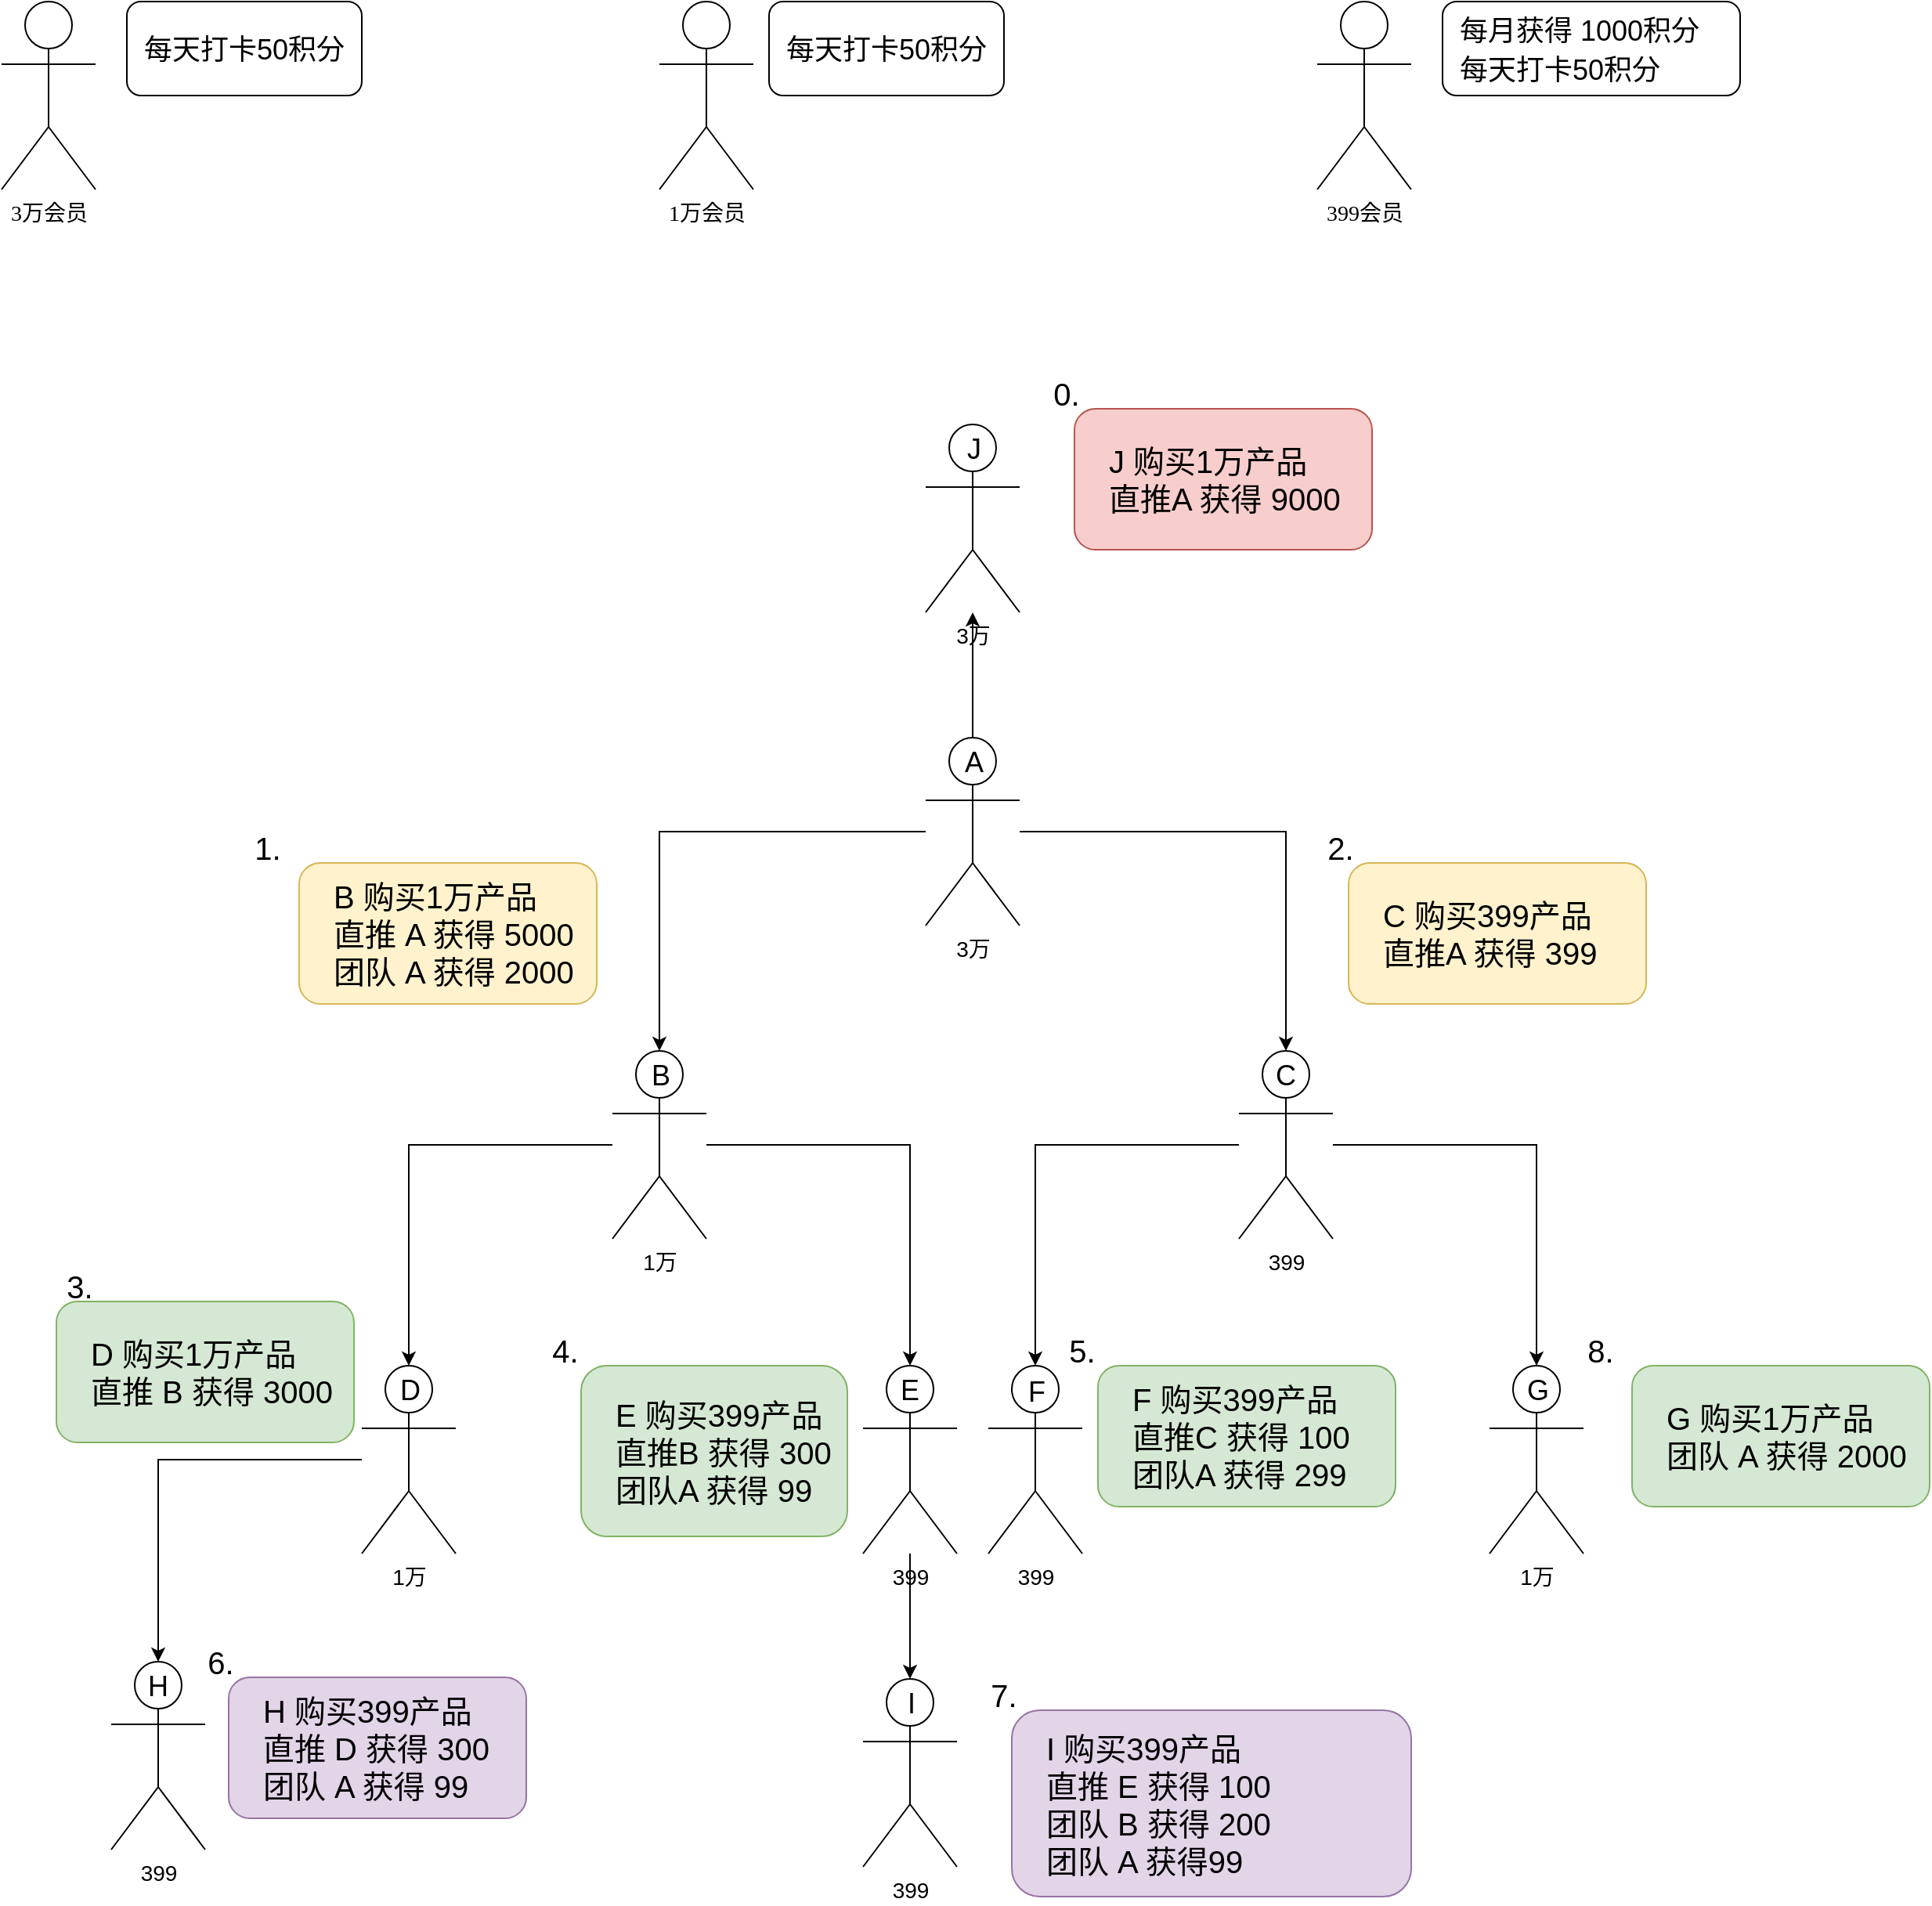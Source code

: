 <mxfile version="13.7.5" type="github">
  <diagram id="7nSo9XSUbkOztDkDhjZS" name="第 1 页">
    <mxGraphModel dx="1525" dy="1296" grid="1" gridSize="10" guides="1" tooltips="1" connect="1" arrows="1" fold="1" page="1" pageScale="1" pageWidth="827" pageHeight="583" math="0" shadow="0">
      <root>
        <mxCell id="0" />
        <mxCell id="1" parent="0" />
        <mxCell id="9olRrJjh9QZigTU5JMxW-1" value="&lt;span lang=&quot;EN-US&quot; style=&quot;font-size: 10.5pt ; font-family: &amp;#34;calibri&amp;#34; , &amp;#34;sans-serif&amp;#34;&quot;&gt;3&lt;/span&gt;&lt;span style=&quot;font-size: 10.5pt&quot;&gt;万会员&lt;/span&gt;" style="shape=umlActor;verticalLabelPosition=bottom;verticalAlign=top;html=1;outlineConnect=0;" parent="1" vertex="1">
          <mxGeometry x="280" y="-190" width="60" height="120" as="geometry" />
        </mxCell>
        <mxCell id="9olRrJjh9QZigTU5JMxW-2" value="&lt;span lang=&quot;EN-US&quot; style=&quot;font-size: 10.5pt ; font-family: &amp;#34;calibri&amp;#34; , &amp;#34;sans-serif&amp;#34;&quot;&gt;1&lt;/span&gt;&lt;span style=&quot;font-size: 10.5pt&quot;&gt;万会员&lt;/span&gt;" style="shape=umlActor;verticalLabelPosition=bottom;verticalAlign=top;html=1;outlineConnect=0;" parent="1" vertex="1">
          <mxGeometry x="700" y="-190" width="60" height="120" as="geometry" />
        </mxCell>
        <mxCell id="9olRrJjh9QZigTU5JMxW-3" value="&lt;span lang=&quot;EN-US&quot; style=&quot;font-size: 10.5pt ; font-family: &amp;#34;calibri&amp;#34; , &amp;#34;sans-serif&amp;#34;&quot;&gt;399&lt;/span&gt;&lt;span style=&quot;font-size: 10.5pt&quot;&gt;会员&lt;/span&gt;" style="shape=umlActor;verticalLabelPosition=bottom;verticalAlign=top;html=1;outlineConnect=0;" parent="1" vertex="1">
          <mxGeometry x="1120" y="-190" width="60" height="120" as="geometry" />
        </mxCell>
        <mxCell id="9olRrJjh9QZigTU5JMxW-47" value="" style="edgeStyle=orthogonalEdgeStyle;rounded=0;orthogonalLoop=1;jettySize=auto;html=1;fontColor=#000000;" parent="1" source="9olRrJjh9QZigTU5JMxW-45" target="9olRrJjh9QZigTU5JMxW-46" edge="1">
          <mxGeometry relative="1" as="geometry" />
        </mxCell>
        <mxCell id="9olRrJjh9QZigTU5JMxW-49" value="" style="edgeStyle=orthogonalEdgeStyle;rounded=0;orthogonalLoop=1;jettySize=auto;html=1;fontColor=#000000;" parent="1" source="9olRrJjh9QZigTU5JMxW-45" target="9olRrJjh9QZigTU5JMxW-48" edge="1">
          <mxGeometry relative="1" as="geometry" />
        </mxCell>
        <mxCell id="MjXQz9QSF1dvT8xX9M8X-8" value="" style="edgeStyle=orthogonalEdgeStyle;rounded=0;orthogonalLoop=1;jettySize=auto;html=1;fontSize=20;fontColor=#000000;" edge="1" parent="1" source="9olRrJjh9QZigTU5JMxW-45" target="MjXQz9QSF1dvT8xX9M8X-7">
          <mxGeometry relative="1" as="geometry" />
        </mxCell>
        <mxCell id="9olRrJjh9QZigTU5JMxW-45" value="&lt;font face=&quot;calibri, sans-serif&quot;&gt;&lt;span style=&quot;font-size: 14px&quot;&gt;3万&lt;/span&gt;&lt;/font&gt;" style="shape=umlActor;verticalLabelPosition=bottom;verticalAlign=top;html=1;outlineConnect=0;" parent="1" vertex="1">
          <mxGeometry x="870" y="280" width="60" height="120" as="geometry" />
        </mxCell>
        <mxCell id="9olRrJjh9QZigTU5JMxW-51" value="" style="edgeStyle=orthogonalEdgeStyle;rounded=0;orthogonalLoop=1;jettySize=auto;html=1;fontColor=#000000;" parent="1" source="9olRrJjh9QZigTU5JMxW-46" target="9olRrJjh9QZigTU5JMxW-50" edge="1">
          <mxGeometry relative="1" as="geometry" />
        </mxCell>
        <mxCell id="9olRrJjh9QZigTU5JMxW-53" value="" style="edgeStyle=orthogonalEdgeStyle;rounded=0;orthogonalLoop=1;jettySize=auto;html=1;fontColor=#000000;" parent="1" source="9olRrJjh9QZigTU5JMxW-46" target="9olRrJjh9QZigTU5JMxW-52" edge="1">
          <mxGeometry relative="1" as="geometry" />
        </mxCell>
        <mxCell id="9olRrJjh9QZigTU5JMxW-46" value="&lt;font face=&quot;calibri, sans-serif&quot;&gt;&lt;span style=&quot;font-size: 14px&quot;&gt;1万&lt;/span&gt;&lt;/font&gt;" style="shape=umlActor;verticalLabelPosition=bottom;verticalAlign=top;html=1;outlineConnect=0;" parent="1" vertex="1">
          <mxGeometry x="670" y="480" width="60" height="120" as="geometry" />
        </mxCell>
        <mxCell id="9olRrJjh9QZigTU5JMxW-55" value="" style="edgeStyle=orthogonalEdgeStyle;rounded=0;orthogonalLoop=1;jettySize=auto;html=1;fontColor=#000000;" parent="1" source="9olRrJjh9QZigTU5JMxW-48" target="9olRrJjh9QZigTU5JMxW-54" edge="1">
          <mxGeometry relative="1" as="geometry" />
        </mxCell>
        <mxCell id="9olRrJjh9QZigTU5JMxW-57" value="" style="edgeStyle=orthogonalEdgeStyle;rounded=0;orthogonalLoop=1;jettySize=auto;html=1;fontColor=#000000;" parent="1" source="9olRrJjh9QZigTU5JMxW-48" target="9olRrJjh9QZigTU5JMxW-56" edge="1">
          <mxGeometry relative="1" as="geometry" />
        </mxCell>
        <mxCell id="9olRrJjh9QZigTU5JMxW-48" value="&lt;font face=&quot;calibri, sans-serif&quot;&gt;&lt;span style=&quot;font-size: 14px&quot;&gt;399&lt;/span&gt;&lt;/font&gt;" style="shape=umlActor;verticalLabelPosition=bottom;verticalAlign=top;html=1;outlineConnect=0;" parent="1" vertex="1">
          <mxGeometry x="1070" y="480" width="60" height="120" as="geometry" />
        </mxCell>
        <mxCell id="9olRrJjh9QZigTU5JMxW-59" value="" style="edgeStyle=orthogonalEdgeStyle;rounded=0;orthogonalLoop=1;jettySize=auto;html=1;fontColor=#000000;" parent="1" source="9olRrJjh9QZigTU5JMxW-50" target="9olRrJjh9QZigTU5JMxW-58" edge="1">
          <mxGeometry relative="1" as="geometry" />
        </mxCell>
        <mxCell id="9olRrJjh9QZigTU5JMxW-50" value="&lt;font face=&quot;calibri, sans-serif&quot;&gt;&lt;span style=&quot;font-size: 14px&quot;&gt;1万&lt;/span&gt;&lt;/font&gt;" style="shape=umlActor;verticalLabelPosition=bottom;verticalAlign=top;html=1;outlineConnect=0;" parent="1" vertex="1">
          <mxGeometry x="510" y="681" width="60" height="120" as="geometry" />
        </mxCell>
        <mxCell id="9olRrJjh9QZigTU5JMxW-90" value="" style="edgeStyle=orthogonalEdgeStyle;rounded=0;orthogonalLoop=1;jettySize=auto;html=1;fontSize=20;fontColor=#000000;" parent="1" source="9olRrJjh9QZigTU5JMxW-52" target="9olRrJjh9QZigTU5JMxW-89" edge="1">
          <mxGeometry relative="1" as="geometry" />
        </mxCell>
        <mxCell id="9olRrJjh9QZigTU5JMxW-52" value="&lt;font face=&quot;calibri, sans-serif&quot;&gt;&lt;span style=&quot;font-size: 14px&quot;&gt;399&lt;/span&gt;&lt;/font&gt;" style="shape=umlActor;verticalLabelPosition=bottom;verticalAlign=top;html=1;outlineConnect=0;" parent="1" vertex="1">
          <mxGeometry x="830" y="681" width="60" height="120" as="geometry" />
        </mxCell>
        <mxCell id="9olRrJjh9QZigTU5JMxW-54" value="&lt;font face=&quot;calibri, sans-serif&quot;&gt;&lt;span style=&quot;font-size: 14px&quot;&gt;399&lt;/span&gt;&lt;/font&gt;" style="shape=umlActor;verticalLabelPosition=bottom;verticalAlign=top;html=1;outlineConnect=0;" parent="1" vertex="1">
          <mxGeometry x="910" y="681" width="60" height="120" as="geometry" />
        </mxCell>
        <mxCell id="9olRrJjh9QZigTU5JMxW-56" value="&lt;font face=&quot;calibri, sans-serif&quot;&gt;&lt;span style=&quot;font-size: 14px&quot;&gt;1万&lt;/span&gt;&lt;/font&gt;" style="shape=umlActor;verticalLabelPosition=bottom;verticalAlign=top;html=1;outlineConnect=0;" parent="1" vertex="1">
          <mxGeometry x="1230" y="681" width="60" height="120" as="geometry" />
        </mxCell>
        <mxCell id="9olRrJjh9QZigTU5JMxW-58" value="&lt;font face=&quot;calibri, sans-serif&quot;&gt;&lt;span style=&quot;font-size: 14px&quot;&gt;399&lt;/span&gt;&lt;/font&gt;" style="shape=umlActor;verticalLabelPosition=bottom;verticalAlign=top;html=1;outlineConnect=0;" parent="1" vertex="1">
          <mxGeometry x="350" y="870" width="60" height="120" as="geometry" />
        </mxCell>
        <mxCell id="9olRrJjh9QZigTU5JMxW-60" value="&lt;font style=&quot;font-size: 18px&quot;&gt;H&lt;/font&gt;" style="text;html=1;strokeColor=none;fillColor=none;align=center;verticalAlign=middle;whiteSpace=wrap;rounded=0;labelBackgroundColor=none;fontColor=#000000;" parent="1" vertex="1">
          <mxGeometry x="360" y="876" width="40" height="20" as="geometry" />
        </mxCell>
        <mxCell id="9olRrJjh9QZigTU5JMxW-61" value="&lt;span style=&quot;font-size: 18px&quot;&gt;D&lt;/span&gt;" style="text;html=1;strokeColor=none;fillColor=none;align=center;verticalAlign=middle;whiteSpace=wrap;rounded=0;labelBackgroundColor=none;fontColor=#000000;" parent="1" vertex="1">
          <mxGeometry x="521" y="687" width="40" height="20" as="geometry" />
        </mxCell>
        <mxCell id="9olRrJjh9QZigTU5JMxW-62" value="&lt;span style=&quot;font-size: 18px&quot;&gt;E&lt;/span&gt;" style="text;html=1;strokeColor=none;fillColor=none;align=center;verticalAlign=middle;whiteSpace=wrap;rounded=0;labelBackgroundColor=none;fontColor=#000000;" parent="1" vertex="1">
          <mxGeometry x="840" y="687" width="40" height="20" as="geometry" />
        </mxCell>
        <mxCell id="9olRrJjh9QZigTU5JMxW-63" value="&lt;span style=&quot;font-size: 18px&quot;&gt;F&lt;/span&gt;" style="text;html=1;strokeColor=none;fillColor=none;align=center;verticalAlign=middle;whiteSpace=wrap;rounded=0;labelBackgroundColor=none;fontColor=#000000;" parent="1" vertex="1">
          <mxGeometry x="921" y="688" width="40" height="20" as="geometry" />
        </mxCell>
        <mxCell id="9olRrJjh9QZigTU5JMxW-64" value="&lt;span style=&quot;font-size: 18px&quot;&gt;G&lt;/span&gt;" style="text;html=1;strokeColor=none;fillColor=none;align=center;verticalAlign=middle;whiteSpace=wrap;rounded=0;labelBackgroundColor=none;fontColor=#000000;" parent="1" vertex="1">
          <mxGeometry x="1241" y="687" width="40" height="20" as="geometry" />
        </mxCell>
        <mxCell id="9olRrJjh9QZigTU5JMxW-65" value="&lt;span style=&quot;font-size: 18px&quot;&gt;B&lt;/span&gt;" style="text;html=1;strokeColor=none;fillColor=none;align=center;verticalAlign=middle;whiteSpace=wrap;rounded=0;labelBackgroundColor=none;fontColor=#000000;" parent="1" vertex="1">
          <mxGeometry x="681" y="486" width="40" height="20" as="geometry" />
        </mxCell>
        <mxCell id="9olRrJjh9QZigTU5JMxW-66" value="&lt;span style=&quot;font-size: 18px&quot;&gt;C&lt;/span&gt;" style="text;html=1;strokeColor=none;fillColor=none;align=center;verticalAlign=middle;whiteSpace=wrap;rounded=0;labelBackgroundColor=none;fontColor=#000000;" parent="1" vertex="1">
          <mxGeometry x="1080" y="486" width="40" height="20" as="geometry" />
        </mxCell>
        <mxCell id="9olRrJjh9QZigTU5JMxW-67" value="&lt;span style=&quot;font-size: 18px&quot;&gt;A&lt;/span&gt;" style="text;html=1;strokeColor=none;fillColor=none;align=center;verticalAlign=middle;whiteSpace=wrap;rounded=0;labelBackgroundColor=none;fontColor=#000000;" parent="1" vertex="1">
          <mxGeometry x="881" y="286" width="40" height="20" as="geometry" />
        </mxCell>
        <mxCell id="9olRrJjh9QZigTU5JMxW-77" value="B 购买1万产品&lt;br&gt;直推 A 获得 5000&lt;br&gt;团队 A 获得 2000" style="rounded=1;whiteSpace=wrap;html=1;labelBackgroundColor=none;fillColor=#fff2cc;align=left;fontSize=20;spacingLeft=20;strokeColor=#d6b656;" parent="1" vertex="1">
          <mxGeometry x="470" y="360" width="190" height="90" as="geometry" />
        </mxCell>
        <mxCell id="9olRrJjh9QZigTU5JMxW-78" value="1." style="text;html=1;strokeColor=none;fillColor=none;align=center;verticalAlign=middle;whiteSpace=wrap;rounded=0;labelBackgroundColor=none;fontSize=20;fontColor=#000000;" parent="1" vertex="1">
          <mxGeometry x="430" y="340" width="40" height="20" as="geometry" />
        </mxCell>
        <mxCell id="9olRrJjh9QZigTU5JMxW-79" value="C 购买399产品&lt;br&gt;直推A 获得 399" style="rounded=1;whiteSpace=wrap;html=1;labelBackgroundColor=none;fillColor=#fff2cc;align=left;fontSize=20;spacingLeft=20;strokeColor=#d6b656;" parent="1" vertex="1">
          <mxGeometry x="1140" y="360" width="190" height="90" as="geometry" />
        </mxCell>
        <mxCell id="9olRrJjh9QZigTU5JMxW-80" value="2." style="text;html=1;strokeColor=none;fillColor=none;align=center;verticalAlign=middle;whiteSpace=wrap;rounded=0;labelBackgroundColor=none;fontSize=20;fontColor=#000000;" parent="1" vertex="1">
          <mxGeometry x="1115" y="340" width="40" height="20" as="geometry" />
        </mxCell>
        <mxCell id="9olRrJjh9QZigTU5JMxW-81" value="E 购买399产品&lt;br&gt;直推B 获得 300&lt;br&gt;团队A 获得 99" style="rounded=1;whiteSpace=wrap;html=1;labelBackgroundColor=none;fillColor=#d5e8d4;align=left;fontSize=20;spacingLeft=20;strokeColor=#82b366;" parent="1" vertex="1">
          <mxGeometry x="650" y="681" width="170" height="109" as="geometry" />
        </mxCell>
        <mxCell id="9olRrJjh9QZigTU5JMxW-82" value="4." style="text;html=1;strokeColor=none;fillColor=none;align=center;verticalAlign=middle;whiteSpace=wrap;rounded=0;labelBackgroundColor=none;fontSize=20;fontColor=#000000;" parent="1" vertex="1">
          <mxGeometry x="620" y="661" width="40" height="20" as="geometry" />
        </mxCell>
        <mxCell id="9olRrJjh9QZigTU5JMxW-83" value="D 购买1万产品&lt;br&gt;直推 B 获得 3000" style="rounded=1;whiteSpace=wrap;html=1;labelBackgroundColor=none;fillColor=#d5e8d4;align=left;fontSize=20;spacingLeft=20;strokeColor=#82b366;" parent="1" vertex="1">
          <mxGeometry x="315" y="640" width="190" height="90" as="geometry" />
        </mxCell>
        <mxCell id="9olRrJjh9QZigTU5JMxW-84" value="3." style="text;html=1;strokeColor=none;fillColor=none;align=center;verticalAlign=middle;whiteSpace=wrap;rounded=0;labelBackgroundColor=none;fontSize=20;fontColor=#000000;" parent="1" vertex="1">
          <mxGeometry x="310" y="620" width="40" height="20" as="geometry" />
        </mxCell>
        <mxCell id="9olRrJjh9QZigTU5JMxW-85" value="F 购买399产品&lt;br&gt;直推C 获得 100&lt;br&gt;团队A 获得 299" style="rounded=1;whiteSpace=wrap;html=1;labelBackgroundColor=none;fillColor=#d5e8d4;align=left;fontSize=20;spacingLeft=20;strokeColor=#82b366;" parent="1" vertex="1">
          <mxGeometry x="980" y="681" width="190" height="90" as="geometry" />
        </mxCell>
        <mxCell id="9olRrJjh9QZigTU5JMxW-86" value="5." style="text;html=1;strokeColor=none;fillColor=none;align=center;verticalAlign=middle;whiteSpace=wrap;rounded=0;labelBackgroundColor=none;fontSize=20;fontColor=#000000;" parent="1" vertex="1">
          <mxGeometry x="950" y="661" width="40" height="20" as="geometry" />
        </mxCell>
        <mxCell id="9olRrJjh9QZigTU5JMxW-87" value="H 购买399产品&lt;br&gt;直推 D 获得 300&lt;br&gt;团队 A 获得 99" style="rounded=1;whiteSpace=wrap;html=1;labelBackgroundColor=none;fillColor=#e1d5e7;align=left;fontSize=20;spacingLeft=20;strokeColor=#9673a6;" parent="1" vertex="1">
          <mxGeometry x="425" y="880" width="190" height="90" as="geometry" />
        </mxCell>
        <mxCell id="9olRrJjh9QZigTU5JMxW-88" value="6." style="text;html=1;strokeColor=none;fillColor=none;align=center;verticalAlign=middle;whiteSpace=wrap;rounded=0;labelBackgroundColor=none;fontSize=20;fontColor=#000000;" parent="1" vertex="1">
          <mxGeometry x="400" y="860" width="40" height="20" as="geometry" />
        </mxCell>
        <mxCell id="9olRrJjh9QZigTU5JMxW-89" value="&lt;font face=&quot;calibri, sans-serif&quot;&gt;&lt;span style=&quot;font-size: 14px&quot;&gt;399&lt;/span&gt;&lt;/font&gt;" style="shape=umlActor;verticalLabelPosition=bottom;verticalAlign=top;html=1;outlineConnect=0;" parent="1" vertex="1">
          <mxGeometry x="830" y="881" width="60" height="120" as="geometry" />
        </mxCell>
        <mxCell id="9olRrJjh9QZigTU5JMxW-91" value="&lt;span style=&quot;font-size: 18px&quot;&gt;I&lt;/span&gt;" style="text;html=1;strokeColor=none;fillColor=none;align=center;verticalAlign=middle;whiteSpace=wrap;rounded=0;labelBackgroundColor=none;fontColor=#000000;" parent="1" vertex="1">
          <mxGeometry x="841" y="887" width="40" height="20" as="geometry" />
        </mxCell>
        <mxCell id="9olRrJjh9QZigTU5JMxW-92" value="I 购买399产品&lt;br&gt;直推 E 获得 100&lt;br&gt;团队 B 获得 200&lt;br&gt;团队 A 获得99" style="rounded=1;whiteSpace=wrap;html=1;labelBackgroundColor=none;fillColor=#e1d5e7;align=left;fontSize=20;spacingLeft=20;strokeColor=#9673a6;" parent="1" vertex="1">
          <mxGeometry x="925" y="901" width="255" height="119" as="geometry" />
        </mxCell>
        <mxCell id="9olRrJjh9QZigTU5JMxW-93" value="7." style="text;html=1;strokeColor=none;fillColor=none;align=center;verticalAlign=middle;whiteSpace=wrap;rounded=0;labelBackgroundColor=none;fontSize=20;fontColor=#000000;" parent="1" vertex="1">
          <mxGeometry x="900" y="881" width="40" height="20" as="geometry" />
        </mxCell>
        <mxCell id="MjXQz9QSF1dvT8xX9M8X-2" value="&lt;span style=&quot;font-size: 18px&quot;&gt;每天打卡50积分&lt;/span&gt;" style="rounded=1;whiteSpace=wrap;html=1;labelBackgroundColor=none;fillColor=#FFFFFF;fontSize=20;fontColor=#000000;align=left;spacingTop=0;spacingLeft=9;" vertex="1" parent="1">
          <mxGeometry x="770" y="-190" width="150" height="60" as="geometry" />
        </mxCell>
        <mxCell id="MjXQz9QSF1dvT8xX9M8X-3" value="&lt;font style=&quot;font-size: 18px&quot;&gt;每月获得&amp;nbsp;&lt;/font&gt;&lt;span style=&quot;font-size: 18px ; text-indent: 0cm&quot;&gt;1000积分&lt;/span&gt;&lt;span style=&quot;font-size: 18px&quot;&gt;&lt;br&gt;每天打卡50积分&lt;/span&gt;" style="rounded=1;whiteSpace=wrap;html=1;labelBackgroundColor=none;fillColor=#FFFFFF;fontSize=20;fontColor=#000000;align=left;spacingTop=0;spacingLeft=9;" vertex="1" parent="1">
          <mxGeometry x="1200" y="-190" width="190" height="60" as="geometry" />
        </mxCell>
        <mxCell id="MjXQz9QSF1dvT8xX9M8X-4" value="&lt;span style=&quot;font-size: 18px&quot;&gt;每天打卡50积分&lt;/span&gt;" style="rounded=1;whiteSpace=wrap;html=1;labelBackgroundColor=none;fillColor=#FFFFFF;fontSize=20;fontColor=#000000;align=left;spacingTop=0;spacingLeft=9;" vertex="1" parent="1">
          <mxGeometry x="360" y="-190" width="150" height="60" as="geometry" />
        </mxCell>
        <mxCell id="MjXQz9QSF1dvT8xX9M8X-5" value="G 购买1万产品&lt;br&gt;团队 A 获得 2000" style="rounded=1;whiteSpace=wrap;html=1;labelBackgroundColor=none;fillColor=#d5e8d4;align=left;fontSize=20;spacingLeft=20;strokeColor=#82b366;" vertex="1" parent="1">
          <mxGeometry x="1321" y="681" width="190" height="90" as="geometry" />
        </mxCell>
        <mxCell id="MjXQz9QSF1dvT8xX9M8X-6" value="8." style="text;html=1;strokeColor=none;fillColor=none;align=center;verticalAlign=middle;whiteSpace=wrap;rounded=0;labelBackgroundColor=none;fontSize=20;fontColor=#000000;" vertex="1" parent="1">
          <mxGeometry x="1281" y="661" width="40" height="20" as="geometry" />
        </mxCell>
        <mxCell id="MjXQz9QSF1dvT8xX9M8X-7" value="&lt;font face=&quot;calibri, sans-serif&quot;&gt;&lt;span style=&quot;font-size: 14px&quot;&gt;3万&lt;/span&gt;&lt;/font&gt;" style="shape=umlActor;verticalLabelPosition=bottom;verticalAlign=top;html=1;outlineConnect=0;" vertex="1" parent="1">
          <mxGeometry x="870" y="80" width="60" height="120" as="geometry" />
        </mxCell>
        <mxCell id="MjXQz9QSF1dvT8xX9M8X-10" value="J 购买1万产品&lt;br&gt;直推A 获得 9000" style="rounded=1;whiteSpace=wrap;html=1;labelBackgroundColor=none;fillColor=#f8cecc;align=left;fontSize=20;spacingLeft=20;strokeColor=#b85450;" vertex="1" parent="1">
          <mxGeometry x="965" y="70" width="190" height="90" as="geometry" />
        </mxCell>
        <mxCell id="MjXQz9QSF1dvT8xX9M8X-11" value="0." style="text;html=1;strokeColor=none;fillColor=none;align=center;verticalAlign=middle;whiteSpace=wrap;rounded=0;labelBackgroundColor=none;fontSize=20;fontColor=#000000;" vertex="1" parent="1">
          <mxGeometry x="940" y="50" width="40" height="20" as="geometry" />
        </mxCell>
        <mxCell id="MjXQz9QSF1dvT8xX9M8X-12" value="&lt;span style=&quot;font-size: 18px&quot;&gt;J&lt;/span&gt;" style="text;html=1;strokeColor=none;fillColor=none;align=center;verticalAlign=middle;whiteSpace=wrap;rounded=0;labelBackgroundColor=none;fontColor=#000000;" vertex="1" parent="1">
          <mxGeometry x="881" y="86" width="40" height="20" as="geometry" />
        </mxCell>
      </root>
    </mxGraphModel>
  </diagram>
</mxfile>
